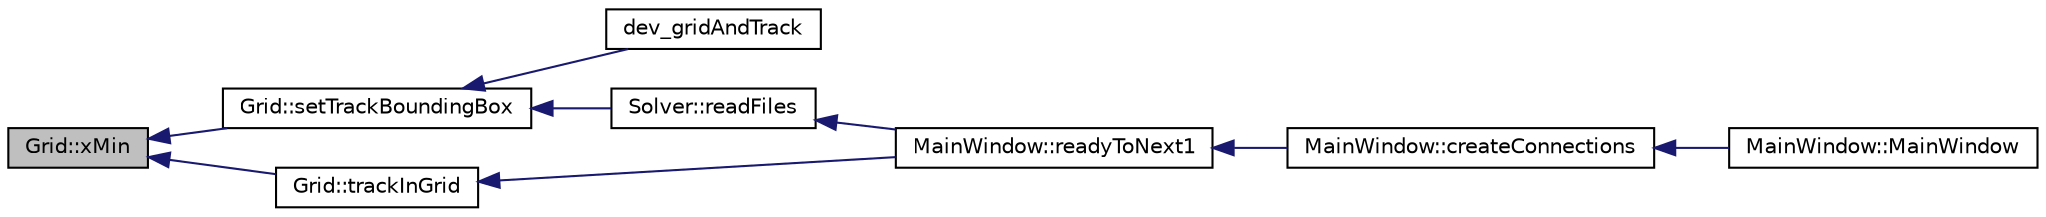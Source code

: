 digraph "Grid::xMin"
{
 // INTERACTIVE_SVG=YES
  bgcolor="transparent";
  edge [fontname="Helvetica",fontsize="10",labelfontname="Helvetica",labelfontsize="10"];
  node [fontname="Helvetica",fontsize="10",shape=record];
  rankdir="LR";
  Node1 [label="Grid::xMin",height=0.2,width=0.4,color="black", fillcolor="grey75", style="filled", fontcolor="black"];
  Node1 -> Node2 [dir="back",color="midnightblue",fontsize="10",style="solid",fontname="Helvetica"];
  Node2 [label="Grid::setTrackBoundingBox",height=0.2,width=0.4,color="black",URL="$class_grid.html#aa2fcca933248f3c1f4361f1b7826b692",tooltip="Save data about our area of roads. "];
  Node2 -> Node3 [dir="back",color="midnightblue",fontsize="10",style="solid",fontname="Helvetica"];
  Node3 [label="dev_gridAndTrack",height=0.2,width=0.4,color="black",URL="$main_8cpp.html#a141063eccadf0e03662d414d897d9f5d"];
  Node2 -> Node4 [dir="back",color="midnightblue",fontsize="10",style="solid",fontname="Helvetica"];
  Node4 [label="Solver::readFiles",height=0.2,width=0.4,color="black",URL="$class_solver.html#acbe7e47bcad48b8ddba95c9281c8bf23",tooltip="readFiles Read files : track and grid "];
  Node4 -> Node5 [dir="back",color="midnightblue",fontsize="10",style="solid",fontname="Helvetica"];
  Node5 [label="MainWindow::readyToNext1",height=0.2,width=0.4,color="black",URL="$class_main_window.html#ad39bbe8ced0d3248206ac0ca6c444d55",tooltip="readyToNext1 Pass informations "];
  Node5 -> Node6 [dir="back",color="midnightblue",fontsize="10",style="solid",fontname="Helvetica"];
  Node6 [label="MainWindow::createConnections",height=0.2,width=0.4,color="black",URL="$class_main_window.html#af773488e0b16efe6c0fc67ad348b86b2",tooltip="createConnections "];
  Node6 -> Node7 [dir="back",color="midnightblue",fontsize="10",style="solid",fontname="Helvetica"];
  Node7 [label="MainWindow::MainWindow",height=0.2,width=0.4,color="black",URL="$class_main_window.html#a8b244be8b7b7db1b08de2a2acb9409db"];
  Node1 -> Node8 [dir="back",color="midnightblue",fontsize="10",style="solid",fontname="Helvetica"];
  Node8 [label="Grid::trackInGrid",height=0.2,width=0.4,color="black",URL="$class_grid.html#a8d8b7fa0ee20d81f130a46d80fc2a018",tooltip="Check if track is in grid. "];
  Node8 -> Node5 [dir="back",color="midnightblue",fontsize="10",style="solid",fontname="Helvetica"];
}
